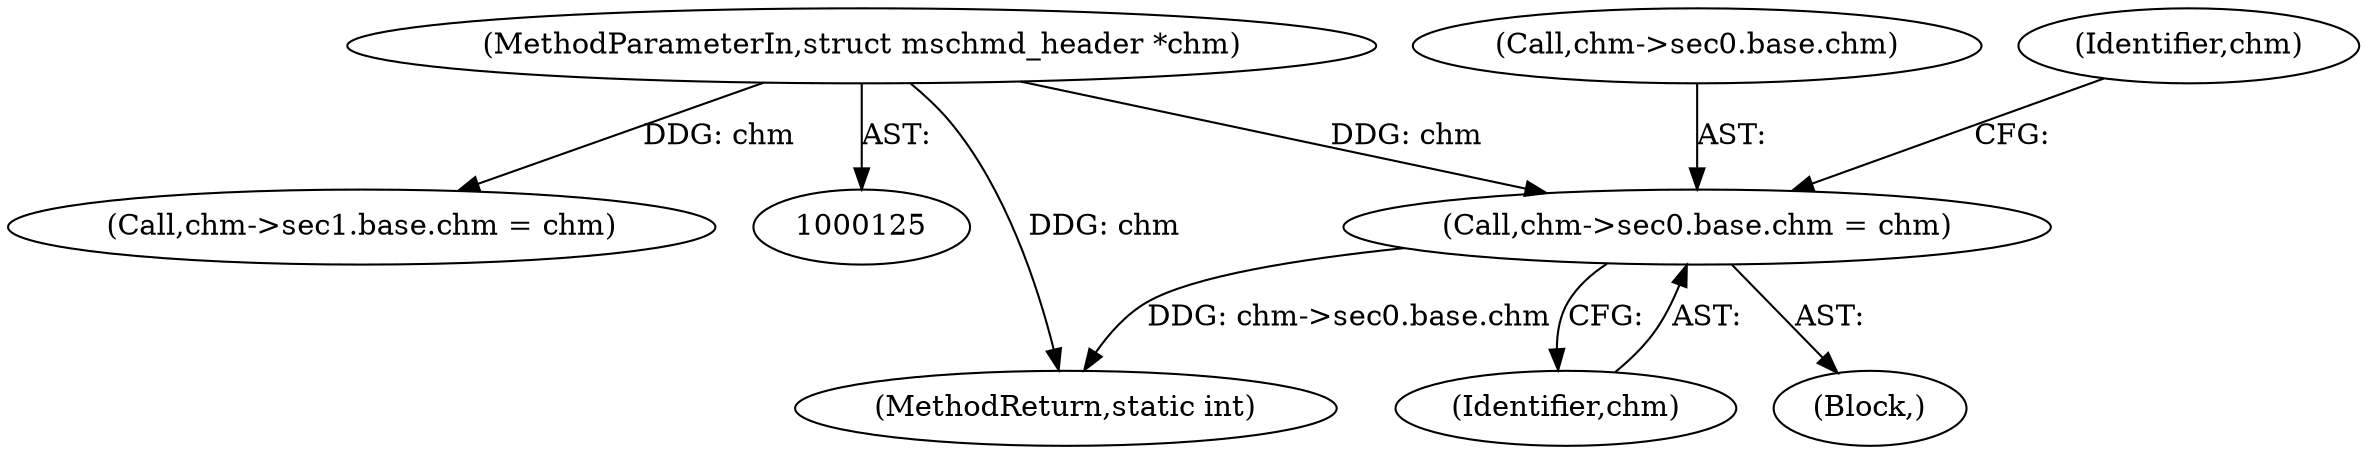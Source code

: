 digraph "0_libmspack_2f084136cfe0d05e5bf5703f3e83c6d955234b4d@pointer" {
"1000167" [label="(Call,chm->sec0.base.chm = chm)"];
"1000128" [label="(MethodParameterIn,struct mschmd_header *chm)"];
"1000167" [label="(Call,chm->sec0.base.chm = chm)"];
"1000130" [label="(Block,)"];
"1001059" [label="(MethodReturn,static int)"];
"1000175" [label="(Identifier,chm)"];
"1000168" [label="(Call,chm->sec0.base.chm)"];
"1000185" [label="(Call,chm->sec1.base.chm = chm)"];
"1000128" [label="(MethodParameterIn,struct mschmd_header *chm)"];
"1000180" [label="(Identifier,chm)"];
"1000167" -> "1000130"  [label="AST: "];
"1000167" -> "1000175"  [label="CFG: "];
"1000168" -> "1000167"  [label="AST: "];
"1000175" -> "1000167"  [label="AST: "];
"1000180" -> "1000167"  [label="CFG: "];
"1000167" -> "1001059"  [label="DDG: chm->sec0.base.chm"];
"1000128" -> "1000167"  [label="DDG: chm"];
"1000128" -> "1000125"  [label="AST: "];
"1000128" -> "1001059"  [label="DDG: chm"];
"1000128" -> "1000185"  [label="DDG: chm"];
}
